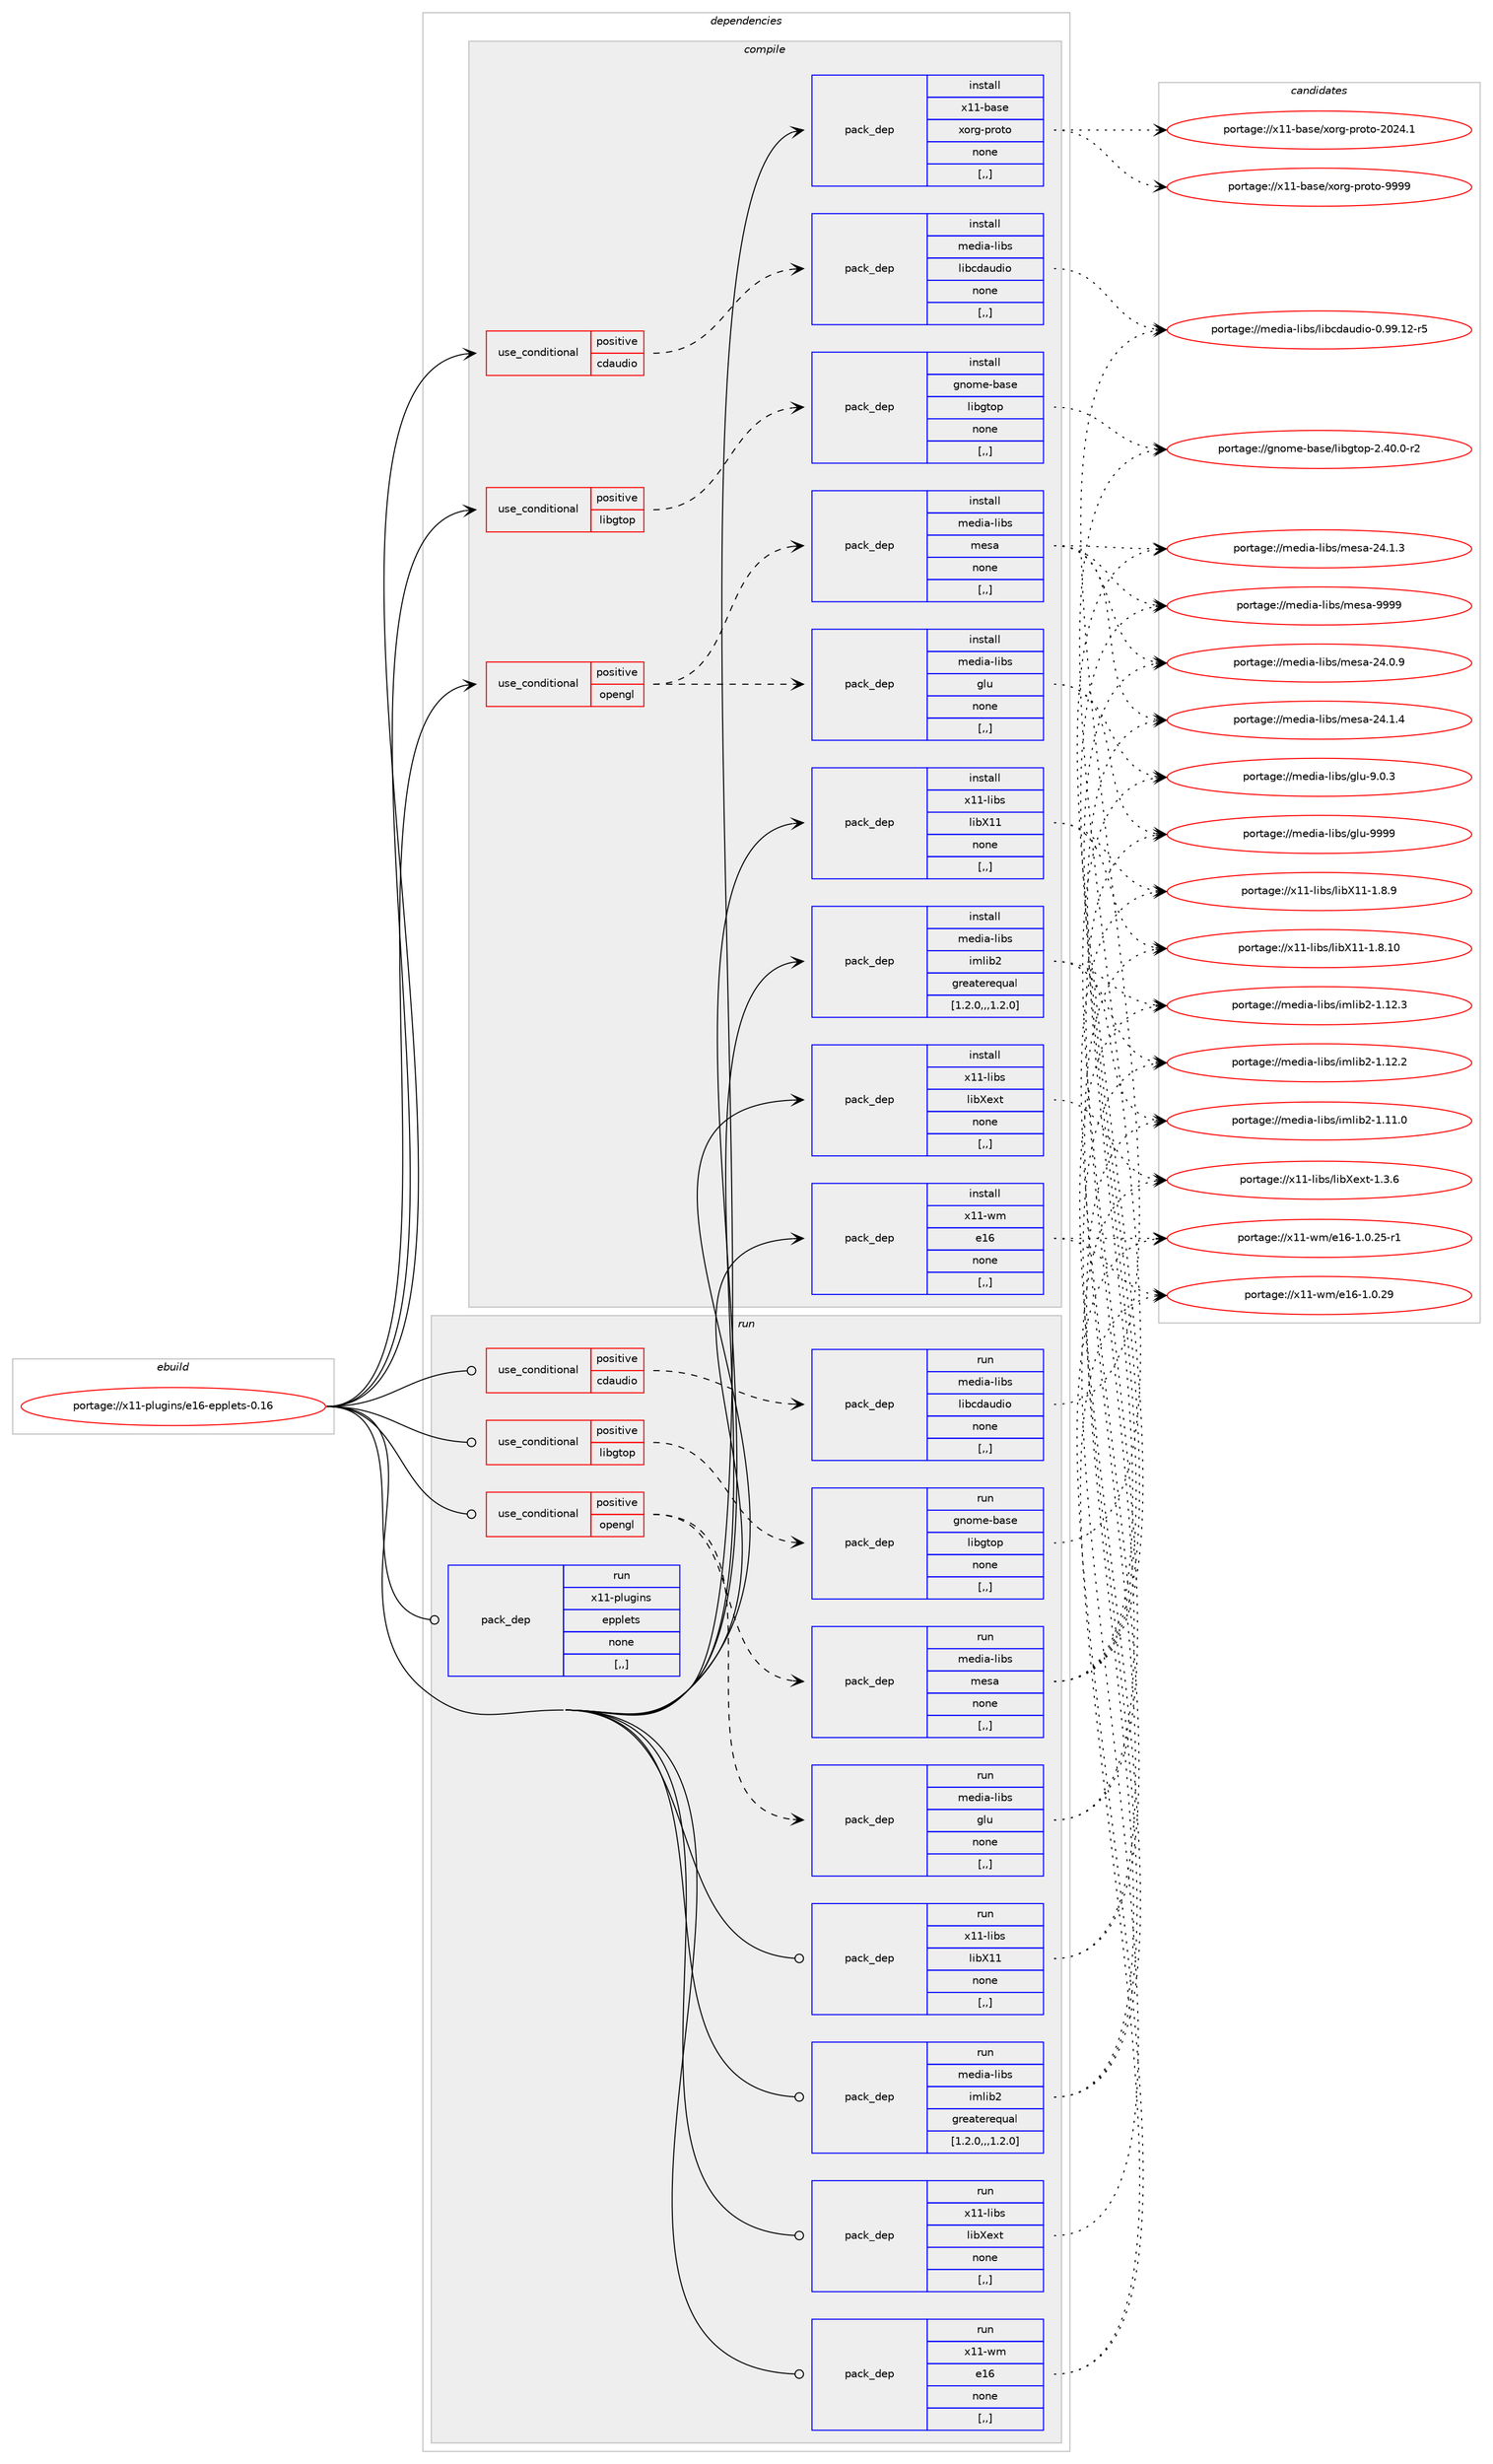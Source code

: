 digraph prolog {

# *************
# Graph options
# *************

newrank=true;
concentrate=true;
compound=true;
graph [rankdir=LR,fontname=Helvetica,fontsize=10,ranksep=1.5];#, ranksep=2.5, nodesep=0.2];
edge  [arrowhead=vee];
node  [fontname=Helvetica,fontsize=10];

# **********
# The ebuild
# **********

subgraph cluster_leftcol {
color=gray;
label=<<i>ebuild</i>>;
id [label="portage://x11-plugins/e16-epplets-0.16", color=red, width=4, href="../x11-plugins/e16-epplets-0.16.svg"];
}

# ****************
# The dependencies
# ****************

subgraph cluster_midcol {
color=gray;
label=<<i>dependencies</i>>;
subgraph cluster_compile {
fillcolor="#eeeeee";
style=filled;
label=<<i>compile</i>>;
subgraph cond122932 {
dependency465204 [label=<<TABLE BORDER="0" CELLBORDER="1" CELLSPACING="0" CELLPADDING="4"><TR><TD ROWSPAN="3" CELLPADDING="10">use_conditional</TD></TR><TR><TD>positive</TD></TR><TR><TD>cdaudio</TD></TR></TABLE>>, shape=none, color=red];
subgraph pack338855 {
dependency465205 [label=<<TABLE BORDER="0" CELLBORDER="1" CELLSPACING="0" CELLPADDING="4" WIDTH="220"><TR><TD ROWSPAN="6" CELLPADDING="30">pack_dep</TD></TR><TR><TD WIDTH="110">install</TD></TR><TR><TD>media-libs</TD></TR><TR><TD>libcdaudio</TD></TR><TR><TD>none</TD></TR><TR><TD>[,,]</TD></TR></TABLE>>, shape=none, color=blue];
}
dependency465204:e -> dependency465205:w [weight=20,style="dashed",arrowhead="vee"];
}
id:e -> dependency465204:w [weight=20,style="solid",arrowhead="vee"];
subgraph cond122933 {
dependency465206 [label=<<TABLE BORDER="0" CELLBORDER="1" CELLSPACING="0" CELLPADDING="4"><TR><TD ROWSPAN="3" CELLPADDING="10">use_conditional</TD></TR><TR><TD>positive</TD></TR><TR><TD>libgtop</TD></TR></TABLE>>, shape=none, color=red];
subgraph pack338856 {
dependency465207 [label=<<TABLE BORDER="0" CELLBORDER="1" CELLSPACING="0" CELLPADDING="4" WIDTH="220"><TR><TD ROWSPAN="6" CELLPADDING="30">pack_dep</TD></TR><TR><TD WIDTH="110">install</TD></TR><TR><TD>gnome-base</TD></TR><TR><TD>libgtop</TD></TR><TR><TD>none</TD></TR><TR><TD>[,,]</TD></TR></TABLE>>, shape=none, color=blue];
}
dependency465206:e -> dependency465207:w [weight=20,style="dashed",arrowhead="vee"];
}
id:e -> dependency465206:w [weight=20,style="solid",arrowhead="vee"];
subgraph cond122934 {
dependency465208 [label=<<TABLE BORDER="0" CELLBORDER="1" CELLSPACING="0" CELLPADDING="4"><TR><TD ROWSPAN="3" CELLPADDING="10">use_conditional</TD></TR><TR><TD>positive</TD></TR><TR><TD>opengl</TD></TR></TABLE>>, shape=none, color=red];
subgraph pack338857 {
dependency465209 [label=<<TABLE BORDER="0" CELLBORDER="1" CELLSPACING="0" CELLPADDING="4" WIDTH="220"><TR><TD ROWSPAN="6" CELLPADDING="30">pack_dep</TD></TR><TR><TD WIDTH="110">install</TD></TR><TR><TD>media-libs</TD></TR><TR><TD>glu</TD></TR><TR><TD>none</TD></TR><TR><TD>[,,]</TD></TR></TABLE>>, shape=none, color=blue];
}
dependency465208:e -> dependency465209:w [weight=20,style="dashed",arrowhead="vee"];
subgraph pack338858 {
dependency465210 [label=<<TABLE BORDER="0" CELLBORDER="1" CELLSPACING="0" CELLPADDING="4" WIDTH="220"><TR><TD ROWSPAN="6" CELLPADDING="30">pack_dep</TD></TR><TR><TD WIDTH="110">install</TD></TR><TR><TD>media-libs</TD></TR><TR><TD>mesa</TD></TR><TR><TD>none</TD></TR><TR><TD>[,,]</TD></TR></TABLE>>, shape=none, color=blue];
}
dependency465208:e -> dependency465210:w [weight=20,style="dashed",arrowhead="vee"];
}
id:e -> dependency465208:w [weight=20,style="solid",arrowhead="vee"];
subgraph pack338859 {
dependency465211 [label=<<TABLE BORDER="0" CELLBORDER="1" CELLSPACING="0" CELLPADDING="4" WIDTH="220"><TR><TD ROWSPAN="6" CELLPADDING="30">pack_dep</TD></TR><TR><TD WIDTH="110">install</TD></TR><TR><TD>media-libs</TD></TR><TR><TD>imlib2</TD></TR><TR><TD>greaterequal</TD></TR><TR><TD>[1.2.0,,,1.2.0]</TD></TR></TABLE>>, shape=none, color=blue];
}
id:e -> dependency465211:w [weight=20,style="solid",arrowhead="vee"];
subgraph pack338860 {
dependency465212 [label=<<TABLE BORDER="0" CELLBORDER="1" CELLSPACING="0" CELLPADDING="4" WIDTH="220"><TR><TD ROWSPAN="6" CELLPADDING="30">pack_dep</TD></TR><TR><TD WIDTH="110">install</TD></TR><TR><TD>x11-base</TD></TR><TR><TD>xorg-proto</TD></TR><TR><TD>none</TD></TR><TR><TD>[,,]</TD></TR></TABLE>>, shape=none, color=blue];
}
id:e -> dependency465212:w [weight=20,style="solid",arrowhead="vee"];
subgraph pack338861 {
dependency465213 [label=<<TABLE BORDER="0" CELLBORDER="1" CELLSPACING="0" CELLPADDING="4" WIDTH="220"><TR><TD ROWSPAN="6" CELLPADDING="30">pack_dep</TD></TR><TR><TD WIDTH="110">install</TD></TR><TR><TD>x11-libs</TD></TR><TR><TD>libX11</TD></TR><TR><TD>none</TD></TR><TR><TD>[,,]</TD></TR></TABLE>>, shape=none, color=blue];
}
id:e -> dependency465213:w [weight=20,style="solid",arrowhead="vee"];
subgraph pack338862 {
dependency465214 [label=<<TABLE BORDER="0" CELLBORDER="1" CELLSPACING="0" CELLPADDING="4" WIDTH="220"><TR><TD ROWSPAN="6" CELLPADDING="30">pack_dep</TD></TR><TR><TD WIDTH="110">install</TD></TR><TR><TD>x11-libs</TD></TR><TR><TD>libXext</TD></TR><TR><TD>none</TD></TR><TR><TD>[,,]</TD></TR></TABLE>>, shape=none, color=blue];
}
id:e -> dependency465214:w [weight=20,style="solid",arrowhead="vee"];
subgraph pack338863 {
dependency465215 [label=<<TABLE BORDER="0" CELLBORDER="1" CELLSPACING="0" CELLPADDING="4" WIDTH="220"><TR><TD ROWSPAN="6" CELLPADDING="30">pack_dep</TD></TR><TR><TD WIDTH="110">install</TD></TR><TR><TD>x11-wm</TD></TR><TR><TD>e16</TD></TR><TR><TD>none</TD></TR><TR><TD>[,,]</TD></TR></TABLE>>, shape=none, color=blue];
}
id:e -> dependency465215:w [weight=20,style="solid",arrowhead="vee"];
}
subgraph cluster_compileandrun {
fillcolor="#eeeeee";
style=filled;
label=<<i>compile and run</i>>;
}
subgraph cluster_run {
fillcolor="#eeeeee";
style=filled;
label=<<i>run</i>>;
subgraph cond122935 {
dependency465216 [label=<<TABLE BORDER="0" CELLBORDER="1" CELLSPACING="0" CELLPADDING="4"><TR><TD ROWSPAN="3" CELLPADDING="10">use_conditional</TD></TR><TR><TD>positive</TD></TR><TR><TD>cdaudio</TD></TR></TABLE>>, shape=none, color=red];
subgraph pack338864 {
dependency465217 [label=<<TABLE BORDER="0" CELLBORDER="1" CELLSPACING="0" CELLPADDING="4" WIDTH="220"><TR><TD ROWSPAN="6" CELLPADDING="30">pack_dep</TD></TR><TR><TD WIDTH="110">run</TD></TR><TR><TD>media-libs</TD></TR><TR><TD>libcdaudio</TD></TR><TR><TD>none</TD></TR><TR><TD>[,,]</TD></TR></TABLE>>, shape=none, color=blue];
}
dependency465216:e -> dependency465217:w [weight=20,style="dashed",arrowhead="vee"];
}
id:e -> dependency465216:w [weight=20,style="solid",arrowhead="odot"];
subgraph cond122936 {
dependency465218 [label=<<TABLE BORDER="0" CELLBORDER="1" CELLSPACING="0" CELLPADDING="4"><TR><TD ROWSPAN="3" CELLPADDING="10">use_conditional</TD></TR><TR><TD>positive</TD></TR><TR><TD>libgtop</TD></TR></TABLE>>, shape=none, color=red];
subgraph pack338865 {
dependency465219 [label=<<TABLE BORDER="0" CELLBORDER="1" CELLSPACING="0" CELLPADDING="4" WIDTH="220"><TR><TD ROWSPAN="6" CELLPADDING="30">pack_dep</TD></TR><TR><TD WIDTH="110">run</TD></TR><TR><TD>gnome-base</TD></TR><TR><TD>libgtop</TD></TR><TR><TD>none</TD></TR><TR><TD>[,,]</TD></TR></TABLE>>, shape=none, color=blue];
}
dependency465218:e -> dependency465219:w [weight=20,style="dashed",arrowhead="vee"];
}
id:e -> dependency465218:w [weight=20,style="solid",arrowhead="odot"];
subgraph cond122937 {
dependency465220 [label=<<TABLE BORDER="0" CELLBORDER="1" CELLSPACING="0" CELLPADDING="4"><TR><TD ROWSPAN="3" CELLPADDING="10">use_conditional</TD></TR><TR><TD>positive</TD></TR><TR><TD>opengl</TD></TR></TABLE>>, shape=none, color=red];
subgraph pack338866 {
dependency465221 [label=<<TABLE BORDER="0" CELLBORDER="1" CELLSPACING="0" CELLPADDING="4" WIDTH="220"><TR><TD ROWSPAN="6" CELLPADDING="30">pack_dep</TD></TR><TR><TD WIDTH="110">run</TD></TR><TR><TD>media-libs</TD></TR><TR><TD>glu</TD></TR><TR><TD>none</TD></TR><TR><TD>[,,]</TD></TR></TABLE>>, shape=none, color=blue];
}
dependency465220:e -> dependency465221:w [weight=20,style="dashed",arrowhead="vee"];
subgraph pack338867 {
dependency465222 [label=<<TABLE BORDER="0" CELLBORDER="1" CELLSPACING="0" CELLPADDING="4" WIDTH="220"><TR><TD ROWSPAN="6" CELLPADDING="30">pack_dep</TD></TR><TR><TD WIDTH="110">run</TD></TR><TR><TD>media-libs</TD></TR><TR><TD>mesa</TD></TR><TR><TD>none</TD></TR><TR><TD>[,,]</TD></TR></TABLE>>, shape=none, color=blue];
}
dependency465220:e -> dependency465222:w [weight=20,style="dashed",arrowhead="vee"];
}
id:e -> dependency465220:w [weight=20,style="solid",arrowhead="odot"];
subgraph pack338868 {
dependency465223 [label=<<TABLE BORDER="0" CELLBORDER="1" CELLSPACING="0" CELLPADDING="4" WIDTH="220"><TR><TD ROWSPAN="6" CELLPADDING="30">pack_dep</TD></TR><TR><TD WIDTH="110">run</TD></TR><TR><TD>media-libs</TD></TR><TR><TD>imlib2</TD></TR><TR><TD>greaterequal</TD></TR><TR><TD>[1.2.0,,,1.2.0]</TD></TR></TABLE>>, shape=none, color=blue];
}
id:e -> dependency465223:w [weight=20,style="solid",arrowhead="odot"];
subgraph pack338869 {
dependency465224 [label=<<TABLE BORDER="0" CELLBORDER="1" CELLSPACING="0" CELLPADDING="4" WIDTH="220"><TR><TD ROWSPAN="6" CELLPADDING="30">pack_dep</TD></TR><TR><TD WIDTH="110">run</TD></TR><TR><TD>x11-libs</TD></TR><TR><TD>libX11</TD></TR><TR><TD>none</TD></TR><TR><TD>[,,]</TD></TR></TABLE>>, shape=none, color=blue];
}
id:e -> dependency465224:w [weight=20,style="solid",arrowhead="odot"];
subgraph pack338870 {
dependency465225 [label=<<TABLE BORDER="0" CELLBORDER="1" CELLSPACING="0" CELLPADDING="4" WIDTH="220"><TR><TD ROWSPAN="6" CELLPADDING="30">pack_dep</TD></TR><TR><TD WIDTH="110">run</TD></TR><TR><TD>x11-libs</TD></TR><TR><TD>libXext</TD></TR><TR><TD>none</TD></TR><TR><TD>[,,]</TD></TR></TABLE>>, shape=none, color=blue];
}
id:e -> dependency465225:w [weight=20,style="solid",arrowhead="odot"];
subgraph pack338871 {
dependency465226 [label=<<TABLE BORDER="0" CELLBORDER="1" CELLSPACING="0" CELLPADDING="4" WIDTH="220"><TR><TD ROWSPAN="6" CELLPADDING="30">pack_dep</TD></TR><TR><TD WIDTH="110">run</TD></TR><TR><TD>x11-wm</TD></TR><TR><TD>e16</TD></TR><TR><TD>none</TD></TR><TR><TD>[,,]</TD></TR></TABLE>>, shape=none, color=blue];
}
id:e -> dependency465226:w [weight=20,style="solid",arrowhead="odot"];
subgraph pack338872 {
dependency465227 [label=<<TABLE BORDER="0" CELLBORDER="1" CELLSPACING="0" CELLPADDING="4" WIDTH="220"><TR><TD ROWSPAN="6" CELLPADDING="30">pack_dep</TD></TR><TR><TD WIDTH="110">run</TD></TR><TR><TD>x11-plugins</TD></TR><TR><TD>epplets</TD></TR><TR><TD>none</TD></TR><TR><TD>[,,]</TD></TR></TABLE>>, shape=none, color=blue];
}
id:e -> dependency465227:w [weight=20,style="solid",arrowhead="odot"];
}
}

# **************
# The candidates
# **************

subgraph cluster_choices {
rank=same;
color=gray;
label=<<i>candidates</i>>;

subgraph choice338855 {
color=black;
nodesep=1;
choice1091011001059745108105981154710810598991009711710010511145484657574649504511453 [label="portage://media-libs/libcdaudio-0.99.12-r5", color=red, width=4,href="../media-libs/libcdaudio-0.99.12-r5.svg"];
dependency465205:e -> choice1091011001059745108105981154710810598991009711710010511145484657574649504511453:w [style=dotted,weight="100"];
}
subgraph choice338856 {
color=black;
nodesep=1;
choice1031101111091014598971151014710810598103116111112455046524846484511450 [label="portage://gnome-base/libgtop-2.40.0-r2", color=red, width=4,href="../gnome-base/libgtop-2.40.0-r2.svg"];
dependency465207:e -> choice1031101111091014598971151014710810598103116111112455046524846484511450:w [style=dotted,weight="100"];
}
subgraph choice338857 {
color=black;
nodesep=1;
choice109101100105974510810598115471031081174557575757 [label="portage://media-libs/glu-9999", color=red, width=4,href="../media-libs/glu-9999.svg"];
choice10910110010597451081059811547103108117455746484651 [label="portage://media-libs/glu-9.0.3", color=red, width=4,href="../media-libs/glu-9.0.3.svg"];
dependency465209:e -> choice109101100105974510810598115471031081174557575757:w [style=dotted,weight="100"];
dependency465209:e -> choice10910110010597451081059811547103108117455746484651:w [style=dotted,weight="100"];
}
subgraph choice338858 {
color=black;
nodesep=1;
choice10910110010597451081059811547109101115974557575757 [label="portage://media-libs/mesa-9999", color=red, width=4,href="../media-libs/mesa-9999.svg"];
choice109101100105974510810598115471091011159745505246494652 [label="portage://media-libs/mesa-24.1.4", color=red, width=4,href="../media-libs/mesa-24.1.4.svg"];
choice109101100105974510810598115471091011159745505246494651 [label="portage://media-libs/mesa-24.1.3", color=red, width=4,href="../media-libs/mesa-24.1.3.svg"];
choice109101100105974510810598115471091011159745505246484657 [label="portage://media-libs/mesa-24.0.9", color=red, width=4,href="../media-libs/mesa-24.0.9.svg"];
dependency465210:e -> choice10910110010597451081059811547109101115974557575757:w [style=dotted,weight="100"];
dependency465210:e -> choice109101100105974510810598115471091011159745505246494652:w [style=dotted,weight="100"];
dependency465210:e -> choice109101100105974510810598115471091011159745505246494651:w [style=dotted,weight="100"];
dependency465210:e -> choice109101100105974510810598115471091011159745505246484657:w [style=dotted,weight="100"];
}
subgraph choice338859 {
color=black;
nodesep=1;
choice10910110010597451081059811547105109108105985045494649504651 [label="portage://media-libs/imlib2-1.12.3", color=red, width=4,href="../media-libs/imlib2-1.12.3.svg"];
choice10910110010597451081059811547105109108105985045494649504650 [label="portage://media-libs/imlib2-1.12.2", color=red, width=4,href="../media-libs/imlib2-1.12.2.svg"];
choice10910110010597451081059811547105109108105985045494649494648 [label="portage://media-libs/imlib2-1.11.0", color=red, width=4,href="../media-libs/imlib2-1.11.0.svg"];
dependency465211:e -> choice10910110010597451081059811547105109108105985045494649504651:w [style=dotted,weight="100"];
dependency465211:e -> choice10910110010597451081059811547105109108105985045494649504650:w [style=dotted,weight="100"];
dependency465211:e -> choice10910110010597451081059811547105109108105985045494649494648:w [style=dotted,weight="100"];
}
subgraph choice338860 {
color=black;
nodesep=1;
choice120494945989711510147120111114103451121141111161114557575757 [label="portage://x11-base/xorg-proto-9999", color=red, width=4,href="../x11-base/xorg-proto-9999.svg"];
choice1204949459897115101471201111141034511211411111611145504850524649 [label="portage://x11-base/xorg-proto-2024.1", color=red, width=4,href="../x11-base/xorg-proto-2024.1.svg"];
dependency465212:e -> choice120494945989711510147120111114103451121141111161114557575757:w [style=dotted,weight="100"];
dependency465212:e -> choice1204949459897115101471201111141034511211411111611145504850524649:w [style=dotted,weight="100"];
}
subgraph choice338861 {
color=black;
nodesep=1;
choice12049494510810598115471081059888494945494656464948 [label="portage://x11-libs/libX11-1.8.10", color=red, width=4,href="../x11-libs/libX11-1.8.10.svg"];
choice120494945108105981154710810598884949454946564657 [label="portage://x11-libs/libX11-1.8.9", color=red, width=4,href="../x11-libs/libX11-1.8.9.svg"];
dependency465213:e -> choice12049494510810598115471081059888494945494656464948:w [style=dotted,weight="100"];
dependency465213:e -> choice120494945108105981154710810598884949454946564657:w [style=dotted,weight="100"];
}
subgraph choice338862 {
color=black;
nodesep=1;
choice12049494510810598115471081059888101120116454946514654 [label="portage://x11-libs/libXext-1.3.6", color=red, width=4,href="../x11-libs/libXext-1.3.6.svg"];
dependency465214:e -> choice12049494510810598115471081059888101120116454946514654:w [style=dotted,weight="100"];
}
subgraph choice338863 {
color=black;
nodesep=1;
choice12049494511910947101495445494648465057 [label="portage://x11-wm/e16-1.0.29", color=red, width=4,href="../x11-wm/e16-1.0.29.svg"];
choice120494945119109471014954454946484650534511449 [label="portage://x11-wm/e16-1.0.25-r1", color=red, width=4,href="../x11-wm/e16-1.0.25-r1.svg"];
dependency465215:e -> choice12049494511910947101495445494648465057:w [style=dotted,weight="100"];
dependency465215:e -> choice120494945119109471014954454946484650534511449:w [style=dotted,weight="100"];
}
subgraph choice338864 {
color=black;
nodesep=1;
choice1091011001059745108105981154710810598991009711710010511145484657574649504511453 [label="portage://media-libs/libcdaudio-0.99.12-r5", color=red, width=4,href="../media-libs/libcdaudio-0.99.12-r5.svg"];
dependency465217:e -> choice1091011001059745108105981154710810598991009711710010511145484657574649504511453:w [style=dotted,weight="100"];
}
subgraph choice338865 {
color=black;
nodesep=1;
choice1031101111091014598971151014710810598103116111112455046524846484511450 [label="portage://gnome-base/libgtop-2.40.0-r2", color=red, width=4,href="../gnome-base/libgtop-2.40.0-r2.svg"];
dependency465219:e -> choice1031101111091014598971151014710810598103116111112455046524846484511450:w [style=dotted,weight="100"];
}
subgraph choice338866 {
color=black;
nodesep=1;
choice109101100105974510810598115471031081174557575757 [label="portage://media-libs/glu-9999", color=red, width=4,href="../media-libs/glu-9999.svg"];
choice10910110010597451081059811547103108117455746484651 [label="portage://media-libs/glu-9.0.3", color=red, width=4,href="../media-libs/glu-9.0.3.svg"];
dependency465221:e -> choice109101100105974510810598115471031081174557575757:w [style=dotted,weight="100"];
dependency465221:e -> choice10910110010597451081059811547103108117455746484651:w [style=dotted,weight="100"];
}
subgraph choice338867 {
color=black;
nodesep=1;
choice10910110010597451081059811547109101115974557575757 [label="portage://media-libs/mesa-9999", color=red, width=4,href="../media-libs/mesa-9999.svg"];
choice109101100105974510810598115471091011159745505246494652 [label="portage://media-libs/mesa-24.1.4", color=red, width=4,href="../media-libs/mesa-24.1.4.svg"];
choice109101100105974510810598115471091011159745505246494651 [label="portage://media-libs/mesa-24.1.3", color=red, width=4,href="../media-libs/mesa-24.1.3.svg"];
choice109101100105974510810598115471091011159745505246484657 [label="portage://media-libs/mesa-24.0.9", color=red, width=4,href="../media-libs/mesa-24.0.9.svg"];
dependency465222:e -> choice10910110010597451081059811547109101115974557575757:w [style=dotted,weight="100"];
dependency465222:e -> choice109101100105974510810598115471091011159745505246494652:w [style=dotted,weight="100"];
dependency465222:e -> choice109101100105974510810598115471091011159745505246494651:w [style=dotted,weight="100"];
dependency465222:e -> choice109101100105974510810598115471091011159745505246484657:w [style=dotted,weight="100"];
}
subgraph choice338868 {
color=black;
nodesep=1;
choice10910110010597451081059811547105109108105985045494649504651 [label="portage://media-libs/imlib2-1.12.3", color=red, width=4,href="../media-libs/imlib2-1.12.3.svg"];
choice10910110010597451081059811547105109108105985045494649504650 [label="portage://media-libs/imlib2-1.12.2", color=red, width=4,href="../media-libs/imlib2-1.12.2.svg"];
choice10910110010597451081059811547105109108105985045494649494648 [label="portage://media-libs/imlib2-1.11.0", color=red, width=4,href="../media-libs/imlib2-1.11.0.svg"];
dependency465223:e -> choice10910110010597451081059811547105109108105985045494649504651:w [style=dotted,weight="100"];
dependency465223:e -> choice10910110010597451081059811547105109108105985045494649504650:w [style=dotted,weight="100"];
dependency465223:e -> choice10910110010597451081059811547105109108105985045494649494648:w [style=dotted,weight="100"];
}
subgraph choice338869 {
color=black;
nodesep=1;
choice12049494510810598115471081059888494945494656464948 [label="portage://x11-libs/libX11-1.8.10", color=red, width=4,href="../x11-libs/libX11-1.8.10.svg"];
choice120494945108105981154710810598884949454946564657 [label="portage://x11-libs/libX11-1.8.9", color=red, width=4,href="../x11-libs/libX11-1.8.9.svg"];
dependency465224:e -> choice12049494510810598115471081059888494945494656464948:w [style=dotted,weight="100"];
dependency465224:e -> choice120494945108105981154710810598884949454946564657:w [style=dotted,weight="100"];
}
subgraph choice338870 {
color=black;
nodesep=1;
choice12049494510810598115471081059888101120116454946514654 [label="portage://x11-libs/libXext-1.3.6", color=red, width=4,href="../x11-libs/libXext-1.3.6.svg"];
dependency465225:e -> choice12049494510810598115471081059888101120116454946514654:w [style=dotted,weight="100"];
}
subgraph choice338871 {
color=black;
nodesep=1;
choice12049494511910947101495445494648465057 [label="portage://x11-wm/e16-1.0.29", color=red, width=4,href="../x11-wm/e16-1.0.29.svg"];
choice120494945119109471014954454946484650534511449 [label="portage://x11-wm/e16-1.0.25-r1", color=red, width=4,href="../x11-wm/e16-1.0.25-r1.svg"];
dependency465226:e -> choice12049494511910947101495445494648465057:w [style=dotted,weight="100"];
dependency465226:e -> choice120494945119109471014954454946484650534511449:w [style=dotted,weight="100"];
}
subgraph choice338872 {
color=black;
nodesep=1;
}
}

}
